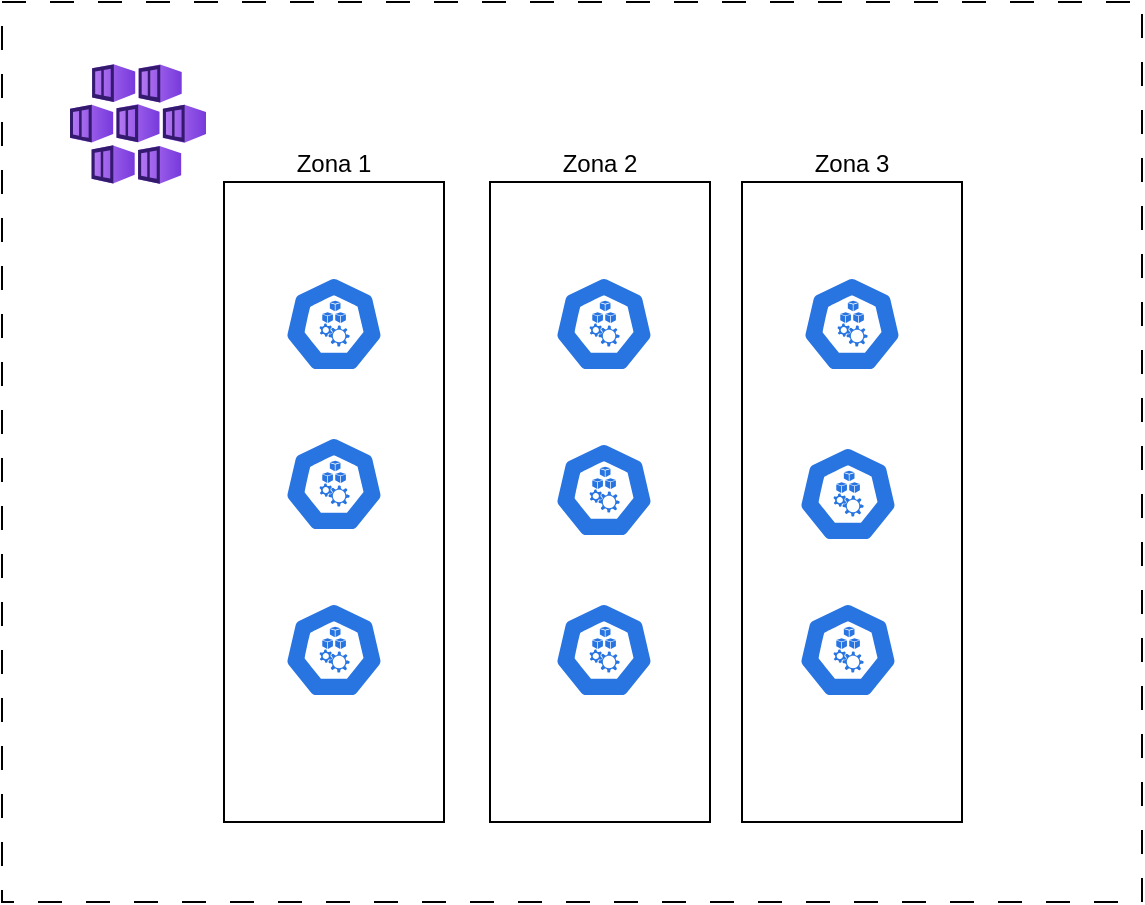 <mxfile>
    <diagram id="Q_5o5M1cC_mY7Aij3M9h" name="AKS Availability Zones">
        <mxGraphModel dx="913" dy="633" grid="1" gridSize="10" guides="1" tooltips="1" connect="1" arrows="1" fold="1" page="1" pageScale="1" pageWidth="827" pageHeight="1169" math="0" shadow="0">
            <root>
                <mxCell id="0"/>
                <mxCell id="1" parent="0"/>
                <mxCell id="13" value="" style="rounded=0;whiteSpace=wrap;html=1;labelPosition=center;verticalLabelPosition=top;align=center;verticalAlign=bottom;dashed=1;dashPattern=12 12;" parent="1" vertex="1">
                    <mxGeometry x="80" y="150" width="570" height="450" as="geometry"/>
                </mxCell>
                <mxCell id="2" value="Zona 1" style="rounded=0;whiteSpace=wrap;html=1;labelPosition=center;verticalLabelPosition=top;align=center;verticalAlign=bottom;" parent="1" vertex="1">
                    <mxGeometry x="191" y="240" width="110" height="320" as="geometry"/>
                </mxCell>
                <mxCell id="3" value="Zona 2" style="rounded=0;whiteSpace=wrap;html=1;labelPosition=center;verticalLabelPosition=top;align=center;verticalAlign=bottom;" parent="1" vertex="1">
                    <mxGeometry x="324" y="240" width="110" height="320" as="geometry"/>
                </mxCell>
                <mxCell id="4" value="Zona 3" style="rounded=0;whiteSpace=wrap;html=1;labelPosition=center;verticalLabelPosition=top;align=center;verticalAlign=bottom;" parent="1" vertex="1">
                    <mxGeometry x="450" y="240" width="110" height="320" as="geometry"/>
                </mxCell>
                <mxCell id="5" value="" style="sketch=0;html=1;dashed=0;whitespace=wrap;fillColor=#2875E2;strokeColor=#ffffff;points=[[0.005,0.63,0],[0.1,0.2,0],[0.9,0.2,0],[0.5,0,0],[0.995,0.63,0],[0.72,0.99,0],[0.5,1,0],[0.28,0.99,0]];verticalLabelPosition=bottom;align=center;verticalAlign=top;shape=mxgraph.kubernetes.icon;prIcon=node" parent="1" vertex="1">
                    <mxGeometry x="221" y="287" width="50" height="48" as="geometry"/>
                </mxCell>
                <mxCell id="6" value="" style="sketch=0;html=1;dashed=0;whitespace=wrap;fillColor=#2875E2;strokeColor=#ffffff;points=[[0.005,0.63,0],[0.1,0.2,0],[0.9,0.2,0],[0.5,0,0],[0.995,0.63,0],[0.72,0.99,0],[0.5,1,0],[0.28,0.99,0]];verticalLabelPosition=bottom;align=center;verticalAlign=top;shape=mxgraph.kubernetes.icon;prIcon=node" parent="1" vertex="1">
                    <mxGeometry x="356" y="287" width="50" height="48" as="geometry"/>
                </mxCell>
                <mxCell id="7" value="" style="sketch=0;html=1;dashed=0;whitespace=wrap;fillColor=#2875E2;strokeColor=#ffffff;points=[[0.005,0.63,0],[0.1,0.2,0],[0.9,0.2,0],[0.5,0,0],[0.995,0.63,0],[0.72,0.99,0],[0.5,1,0],[0.28,0.99,0]];verticalLabelPosition=bottom;align=center;verticalAlign=top;shape=mxgraph.kubernetes.icon;prIcon=node" parent="1" vertex="1">
                    <mxGeometry x="480" y="287" width="50" height="48" as="geometry"/>
                </mxCell>
                <mxCell id="8" value="" style="sketch=0;html=1;dashed=0;whitespace=wrap;fillColor=#2875E2;strokeColor=#ffffff;points=[[0.005,0.63,0],[0.1,0.2,0],[0.9,0.2,0],[0.5,0,0],[0.995,0.63,0],[0.72,0.99,0],[0.5,1,0],[0.28,0.99,0]];verticalLabelPosition=bottom;align=center;verticalAlign=top;shape=mxgraph.kubernetes.icon;prIcon=node" parent="1" vertex="1">
                    <mxGeometry x="221" y="367" width="50" height="48" as="geometry"/>
                </mxCell>
                <mxCell id="9" value="" style="sketch=0;html=1;dashed=0;whitespace=wrap;fillColor=#2875E2;strokeColor=#ffffff;points=[[0.005,0.63,0],[0.1,0.2,0],[0.9,0.2,0],[0.5,0,0],[0.995,0.63,0],[0.72,0.99,0],[0.5,1,0],[0.28,0.99,0]];verticalLabelPosition=bottom;align=center;verticalAlign=top;shape=mxgraph.kubernetes.icon;prIcon=node" parent="1" vertex="1">
                    <mxGeometry x="356" y="370" width="50" height="48" as="geometry"/>
                </mxCell>
                <mxCell id="10" value="" style="sketch=0;html=1;dashed=0;whitespace=wrap;fillColor=#2875E2;strokeColor=#ffffff;points=[[0.005,0.63,0],[0.1,0.2,0],[0.9,0.2,0],[0.5,0,0],[0.995,0.63,0],[0.72,0.99,0],[0.5,1,0],[0.28,0.99,0]];verticalLabelPosition=bottom;align=center;verticalAlign=top;shape=mxgraph.kubernetes.icon;prIcon=node" parent="1" vertex="1">
                    <mxGeometry x="478" y="372" width="50" height="48" as="geometry"/>
                </mxCell>
                <mxCell id="12" value="" style="aspect=fixed;html=1;points=[];align=center;image;fontSize=12;image=img/lib/azure2/containers/Kubernetes_Services.svg;" parent="1" vertex="1">
                    <mxGeometry x="114" y="181" width="68" height="60" as="geometry"/>
                </mxCell>
                <mxCell id="14" value="" style="sketch=0;html=1;dashed=0;whitespace=wrap;fillColor=#2875E2;strokeColor=#ffffff;points=[[0.005,0.63,0],[0.1,0.2,0],[0.9,0.2,0],[0.5,0,0],[0.995,0.63,0],[0.72,0.99,0],[0.5,1,0],[0.28,0.99,0]];verticalLabelPosition=bottom;align=center;verticalAlign=top;shape=mxgraph.kubernetes.icon;prIcon=node" parent="1" vertex="1">
                    <mxGeometry x="221" y="450" width="50" height="48" as="geometry"/>
                </mxCell>
                <mxCell id="15" value="" style="sketch=0;html=1;dashed=0;whitespace=wrap;fillColor=#2875E2;strokeColor=#ffffff;points=[[0.005,0.63,0],[0.1,0.2,0],[0.9,0.2,0],[0.5,0,0],[0.995,0.63,0],[0.72,0.99,0],[0.5,1,0],[0.28,0.99,0]];verticalLabelPosition=bottom;align=center;verticalAlign=top;shape=mxgraph.kubernetes.icon;prIcon=node" parent="1" vertex="1">
                    <mxGeometry x="356" y="450" width="50" height="48" as="geometry"/>
                </mxCell>
                <mxCell id="16" value="" style="sketch=0;html=1;dashed=0;whitespace=wrap;fillColor=#2875E2;strokeColor=#ffffff;points=[[0.005,0.63,0],[0.1,0.2,0],[0.9,0.2,0],[0.5,0,0],[0.995,0.63,0],[0.72,0.99,0],[0.5,1,0],[0.28,0.99,0]];verticalLabelPosition=bottom;align=center;verticalAlign=top;shape=mxgraph.kubernetes.icon;prIcon=node" parent="1" vertex="1">
                    <mxGeometry x="478" y="450" width="50" height="48" as="geometry"/>
                </mxCell>
            </root>
        </mxGraphModel>
    </diagram>
    <diagram id="mgJR1D4DPY0JW5YdmrRz" name="Conceitos">
        <mxGraphModel dx="913" dy="633" grid="1" gridSize="10" guides="1" tooltips="1" connect="1" arrows="1" fold="1" page="1" pageScale="1" pageWidth="827" pageHeight="1169" math="0" shadow="0">
            <root>
                <mxCell id="0"/>
                <mxCell id="1" parent="0"/>
                <mxCell id="_m37bLRw9rDDS3Zb8e_h-1" value="Pool" style="rounded=1;whiteSpace=wrap;labelPosition=center;verticalLabelPosition=top;align=center;verticalAlign=bottom;fontStyle=1;dashed=1;" vertex="1" parent="1">
                    <mxGeometry x="50" y="140" width="650" height="440" as="geometry"/>
                </mxCell>
                <mxCell id="_m37bLRw9rDDS3Zb8e_h-12" value="Node" style="rounded=1;whiteSpace=wrap;labelPosition=center;verticalLabelPosition=top;align=center;verticalAlign=bottom;fontStyle=1;dashed=1;" vertex="1" parent="1">
                    <mxGeometry x="385" y="200" width="295" height="230" as="geometry"/>
                </mxCell>
                <mxCell id="_m37bLRw9rDDS3Zb8e_h-3" value="Node" style="rounded=1;whiteSpace=wrap;labelPosition=center;verticalLabelPosition=top;align=center;verticalAlign=bottom;fontStyle=1;dashed=1;" vertex="1" parent="1">
                    <mxGeometry x="64" y="190" width="310" height="240" as="geometry"/>
                </mxCell>
                <mxCell id="_m37bLRw9rDDS3Zb8e_h-4" value="" style="sketch=0;aspect=fixed;html=1;points=[];align=center;image;fontSize=12;image=img/lib/mscae/Virtual_Machine.svg;dashed=1;fontColor=#E6E6E6;" vertex="1" parent="1">
                    <mxGeometry x="294" y="170" width="50" height="46" as="geometry"/>
                </mxCell>
                <mxCell id="_m37bLRw9rDDS3Zb8e_h-5" value="Deployment (YAML)" style="rounded=1;whiteSpace=wrap;labelPosition=center;verticalLabelPosition=top;align=center;verticalAlign=bottom;fontStyle=1;dashed=1;" vertex="1" parent="1">
                    <mxGeometry x="78" y="230" width="276" height="180" as="geometry"/>
                </mxCell>
                <mxCell id="_m37bLRw9rDDS3Zb8e_h-6" value="Pod" style="rounded=1;whiteSpace=wrap;labelPosition=center;verticalLabelPosition=top;align=center;verticalAlign=bottom;fontStyle=1;dashed=1;" vertex="1" parent="1">
                    <mxGeometry x="88" y="260" width="116" height="130" as="geometry"/>
                </mxCell>
                <mxCell id="_m37bLRw9rDDS3Zb8e_h-7" value="Pod" style="rounded=1;whiteSpace=wrap;labelPosition=center;verticalLabelPosition=top;align=center;verticalAlign=bottom;fontStyle=1;dashed=1;" vertex="1" parent="1">
                    <mxGeometry x="214" y="260" width="116" height="130" as="geometry"/>
                </mxCell>
                <mxCell id="_m37bLRw9rDDS3Zb8e_h-8" value="" style="sketch=0;aspect=fixed;html=1;points=[];align=center;image;fontSize=12;image=img/lib/mscae/Virtual_Machine.svg;dashed=1;fontColor=#E6E6E6;" vertex="1" parent="1">
                    <mxGeometry x="606" y="170" width="50" height="46" as="geometry"/>
                </mxCell>
                <mxCell id="_m37bLRw9rDDS3Zb8e_h-9" value="Deployment (YAML)" style="rounded=1;whiteSpace=wrap;labelPosition=center;verticalLabelPosition=top;align=center;verticalAlign=bottom;fontStyle=1;dashed=1;" vertex="1" parent="1">
                    <mxGeometry x="393" y="230" width="276" height="180" as="geometry"/>
                </mxCell>
                <mxCell id="_m37bLRw9rDDS3Zb8e_h-10" value="Pod" style="rounded=1;whiteSpace=wrap;labelPosition=center;verticalLabelPosition=top;align=center;verticalAlign=bottom;fontStyle=1;dashed=1;" vertex="1" parent="1">
                    <mxGeometry x="403" y="260" width="116" height="130" as="geometry"/>
                </mxCell>
                <mxCell id="_m37bLRw9rDDS3Zb8e_h-11" value="Pod" style="rounded=1;whiteSpace=wrap;labelPosition=center;verticalLabelPosition=top;align=center;verticalAlign=bottom;fontStyle=1;dashed=1;" vertex="1" parent="1">
                    <mxGeometry x="529" y="260" width="116" height="130" as="geometry"/>
                </mxCell>
                <mxCell id="_m37bLRw9rDDS3Zb8e_h-17" value="" style="sketch=0;aspect=fixed;html=1;points=[];align=center;image;fontSize=12;image=img/lib/mscae/Container_Registries.svg;dashed=1;fontColor=#E6E6E6;" vertex="1" parent="1">
                    <mxGeometry x="420" y="300" width="50" height="43" as="geometry"/>
                </mxCell>
                <mxCell id="_m37bLRw9rDDS3Zb8e_h-19" value="Node" style="rounded=1;whiteSpace=wrap;labelPosition=center;verticalLabelPosition=middle;align=center;verticalAlign=middle;fontStyle=1;dashed=1;" vertex="1" parent="1">
                    <mxGeometry x="65" y="470" width="185" height="74" as="geometry"/>
                </mxCell>
                <mxCell id="_m37bLRw9rDDS3Zb8e_h-22" value="Node" style="rounded=1;whiteSpace=wrap;labelPosition=center;verticalLabelPosition=middle;align=center;verticalAlign=middle;fontStyle=1;dashed=1;" vertex="1" parent="1">
                    <mxGeometry x="280.5" y="470" width="185" height="74" as="geometry"/>
                </mxCell>
                <mxCell id="_m37bLRw9rDDS3Zb8e_h-23" value="Node" style="rounded=1;whiteSpace=wrap;labelPosition=center;verticalLabelPosition=middle;align=center;verticalAlign=middle;fontStyle=1;dashed=1;" vertex="1" parent="1">
                    <mxGeometry x="494.5" y="470" width="185" height="74" as="geometry"/>
                </mxCell>
                <mxCell id="_m37bLRw9rDDS3Zb8e_h-24" value="" style="sketch=0;aspect=fixed;html=1;points=[];align=center;image;fontSize=12;image=img/lib/mscae/Virtual_Machine.svg;dashed=1;fontColor=#E6E6E6;" vertex="1" parent="1">
                    <mxGeometry x="629.5" y="450" width="50" height="46" as="geometry"/>
                </mxCell>
                <mxCell id="_m37bLRw9rDDS3Zb8e_h-25" value="" style="sketch=0;aspect=fixed;html=1;points=[];align=center;image;fontSize=12;image=img/lib/mscae/Virtual_Machine.svg;dashed=1;fontColor=#E6E6E6;" vertex="1" parent="1">
                    <mxGeometry x="415.5" y="450" width="50" height="46" as="geometry"/>
                </mxCell>
                <mxCell id="_m37bLRw9rDDS3Zb8e_h-26" value="" style="sketch=0;aspect=fixed;html=1;points=[];align=center;image;fontSize=12;image=img/lib/mscae/Virtual_Machine.svg;dashed=1;fontColor=#E6E6E6;" vertex="1" parent="1">
                    <mxGeometry x="200" y="450" width="50" height="46" as="geometry"/>
                </mxCell>
                <mxCell id="_m37bLRw9rDDS3Zb8e_h-27" value="" style="sketch=0;aspect=fixed;html=1;points=[];align=center;image;fontSize=12;image=img/lib/mscae/Container_Registries.svg;dashed=1;fontColor=#E6E6E6;" vertex="1" parent="1">
                    <mxGeometry x="556" y="298.5" width="50" height="43" as="geometry"/>
                </mxCell>
                <mxCell id="_m37bLRw9rDDS3Zb8e_h-28" value="" style="sketch=0;aspect=fixed;html=1;points=[];align=center;image;fontSize=12;image=img/lib/mscae/Container_Registries.svg;dashed=1;fontColor=#E6E6E6;" vertex="1" parent="1">
                    <mxGeometry x="110" y="300" width="50" height="43" as="geometry"/>
                </mxCell>
                <mxCell id="_m37bLRw9rDDS3Zb8e_h-29" value="" style="sketch=0;aspect=fixed;html=1;points=[];align=center;image;fontSize=12;image=img/lib/mscae/Container_Registries.svg;dashed=1;fontColor=#E6E6E6;" vertex="1" parent="1">
                    <mxGeometry x="250" y="298.5" width="50" height="43" as="geometry"/>
                </mxCell>
            </root>
        </mxGraphModel>
    </diagram>
    <diagram id="tSh5hya_NhUMkSofplru" name="Page-3">
        <mxGraphModel dx="1816" dy="904" grid="1" gridSize="10" guides="1" tooltips="1" connect="1" arrows="1" fold="1" page="1" pageScale="1" pageWidth="827" pageHeight="1169" background="#ffffff" math="0" shadow="0">
            <root>
                <mxCell id="0"/>
                <mxCell id="1" parent="0"/>
                <mxCell id="3HN9BzeopEj7Dvdh-BHe-42" value="" style="rounded=0;whiteSpace=wrap;html=1;dashed=1;labelBackgroundColor=#E6E6E6;strokeColor=#666666;fillColor=#f5f5f5;fontColor=#333333;" vertex="1" parent="1">
                    <mxGeometry x="-300" y="40" width="890" height="580" as="geometry"/>
                </mxCell>
                <mxCell id="3HN9BzeopEj7Dvdh-BHe-19" value="" style="rounded=0;whiteSpace=wrap;html=1;dashed=1;labelBackgroundColor=none;strokeColor=#36393d;fillColor=#cce5ff;" vertex="1" parent="1">
                    <mxGeometry x="-202" y="401" width="170" height="160" as="geometry"/>
                </mxCell>
                <mxCell id="3HN9BzeopEj7Dvdh-BHe-18" value="" style="rounded=0;whiteSpace=wrap;html=1;dashed=1;labelBackgroundColor=none;strokeColor=#36393d;fillColor=#cce5ff;" vertex="1" parent="1">
                    <mxGeometry x="-75" y="170" width="145" height="150" as="geometry"/>
                </mxCell>
                <mxCell id="3HN9BzeopEj7Dvdh-BHe-20" value="Waf subnet" style="rounded=0;whiteSpace=wrap;html=1;dashed=1;labelBackgroundColor=none;strokeColor=#36393d;fillColor=#cce5ff;labelPosition=center;verticalLabelPosition=top;align=center;verticalAlign=bottom;" vertex="1" parent="1">
                    <mxGeometry x="-278" y="170" width="158" height="160" as="geometry"/>
                </mxCell>
                <mxCell id="O4g9k_3M9ItSghhZM2Jt-1" value="" style="rounded=0;whiteSpace=wrap;html=1;dashed=1;fillColor=#cce5ff;strokeColor=#36393d;" vertex="1" parent="1">
                    <mxGeometry x="111" y="100" width="470" height="490" as="geometry"/>
                </mxCell>
                <mxCell id="O4g9k_3M9ItSghhZM2Jt-4" value="" style="rounded=0;whiteSpace=wrap;html=1;dashed=1;fillColor=#cce5ff;strokeColor=#36393d;" vertex="1" parent="1">
                    <mxGeometry x="141" y="190" width="410" height="370" as="geometry"/>
                </mxCell>
                <mxCell id="3HN9BzeopEj7Dvdh-BHe-2" value="" style="rounded=0;whiteSpace=wrap;html=1;dashed=1;labelBackgroundColor=none;fillColor=#eeeeee;strokeColor=#36393d;" vertex="1" parent="1">
                    <mxGeometry x="241" y="230" width="300" height="210" as="geometry"/>
                </mxCell>
                <mxCell id="O4g9k_3M9ItSghhZM2Jt-2" value="Azure Kubernates Services" style="aspect=fixed;html=1;points=[];align=left;image;fontSize=12;image=img/lib/azure2/compute/Kubernetes_Services.svg;dashed=1;fontColor=#000000;labelBackgroundColor=none;labelPosition=right;verticalLabelPosition=middle;verticalAlign=middle;fontStyle=1" vertex="1" parent="1">
                    <mxGeometry x="131" y="116" width="68" height="60" as="geometry"/>
                </mxCell>
                <mxCell id="O4g9k_3M9ItSghhZM2Jt-3" value="Ingress" style="sketch=0;html=1;dashed=0;whitespace=wrap;fillColor=#2875E2;strokeColor=#ffffff;points=[[0.005,0.63,0],[0.1,0.2,0],[0.9,0.2,0],[0.5,0,0],[0.995,0.63,0],[0.72,0.99,0],[0.5,1,0],[0.28,0.99,0]];verticalLabelPosition=bottom;align=center;verticalAlign=top;shape=mxgraph.kubernetes.icon;prIcon=ing;fontColor=#000000;" vertex="1" parent="1">
                    <mxGeometry x="182" y="328" width="50" height="48" as="geometry"/>
                </mxCell>
                <mxCell id="O4g9k_3M9ItSghhZM2Jt-5" value="" style="sketch=0;html=1;dashed=0;whitespace=wrap;fillColor=#2875E2;strokeColor=#ffffff;points=[[0.005,0.63,0],[0.1,0.2,0],[0.9,0.2,0],[0.5,0,0],[0.995,0.63,0],[0.72,0.99,0],[0.5,1,0],[0.28,0.99,0]];verticalLabelPosition=bottom;align=center;verticalAlign=top;shape=mxgraph.kubernetes.icon;prIcon=pod;fontColor=#000000;" vertex="1" parent="1">
                    <mxGeometry x="291" y="376" width="50" height="48" as="geometry"/>
                </mxCell>
                <mxCell id="O4g9k_3M9ItSghhZM2Jt-6" value="" style="sketch=0;html=1;dashed=0;whitespace=wrap;fillColor=#2875E2;strokeColor=#ffffff;points=[[0.005,0.63,0],[0.1,0.2,0],[0.9,0.2,0],[0.5,0,0],[0.995,0.63,0],[0.72,0.99,0],[0.5,1,0],[0.28,0.99,0]];verticalLabelPosition=bottom;align=center;verticalAlign=top;shape=mxgraph.kubernetes.icon;prIcon=pod;fontColor=#000000;" vertex="1" parent="1">
                    <mxGeometry x="380.5" y="376" width="50" height="48" as="geometry"/>
                </mxCell>
                <mxCell id="O4g9k_3M9ItSghhZM2Jt-7" value="" style="sketch=0;html=1;dashed=0;whitespace=wrap;fillColor=#2875E2;strokeColor=#ffffff;points=[[0.005,0.63,0],[0.1,0.2,0],[0.9,0.2,0],[0.5,0,0],[0.995,0.63,0],[0.72,0.99,0],[0.5,1,0],[0.28,0.99,0]];verticalLabelPosition=bottom;align=center;verticalAlign=top;shape=mxgraph.kubernetes.icon;prIcon=pod;fontColor=#000000;" vertex="1" parent="1">
                    <mxGeometry x="464" y="376" width="50" height="48" as="geometry"/>
                </mxCell>
                <mxCell id="O4g9k_3M9ItSghhZM2Jt-13" style="edgeStyle=none;html=1;entryX=0.5;entryY=0;entryDx=0;entryDy=0;entryPerimeter=0;fontColor=#E6E6E6;" edge="1" parent="1" source="O4g9k_3M9ItSghhZM2Jt-8" target="O4g9k_3M9ItSghhZM2Jt-5">
                    <mxGeometry relative="1" as="geometry"/>
                </mxCell>
                <mxCell id="O4g9k_3M9ItSghhZM2Jt-8" value="services" style="sketch=0;html=1;dashed=0;whitespace=wrap;fillColor=#2875E2;strokeColor=#ffffff;points=[[0.005,0.63,0],[0.1,0.2,0],[0.9,0.2,0],[0.5,0,0],[0.995,0.63,0],[0.72,0.99,0],[0.5,1,0],[0.28,0.99,0]];verticalLabelPosition=bottom;align=center;verticalAlign=top;shape=mxgraph.kubernetes.icon;prIcon=svc;fontColor=#000000;" vertex="1" parent="1">
                    <mxGeometry x="291" y="307" width="50" height="48" as="geometry"/>
                </mxCell>
                <mxCell id="O4g9k_3M9ItSghhZM2Jt-12" style="edgeStyle=none;html=1;entryX=0.544;entryY=0.155;entryDx=0;entryDy=0;entryPerimeter=0;fontColor=#E6E6E6;" edge="1" parent="1" source="O4g9k_3M9ItSghhZM2Jt-9" target="O4g9k_3M9ItSghhZM2Jt-6">
                    <mxGeometry relative="1" as="geometry"/>
                </mxCell>
                <mxCell id="O4g9k_3M9ItSghhZM2Jt-9" value="services" style="sketch=0;html=1;dashed=0;whitespace=wrap;fillColor=#2875E2;strokeColor=#ffffff;points=[[0.005,0.63,0],[0.1,0.2,0],[0.9,0.2,0],[0.5,0,0],[0.995,0.63,0],[0.72,0.99,0],[0.5,1,0],[0.28,0.99,0]];verticalLabelPosition=bottom;align=center;verticalAlign=top;shape=mxgraph.kubernetes.icon;prIcon=svc;fontColor=#000000;" vertex="1" parent="1">
                    <mxGeometry x="380" y="308" width="50" height="48" as="geometry"/>
                </mxCell>
                <mxCell id="O4g9k_3M9ItSghhZM2Jt-11" style="edgeStyle=none;html=1;fontColor=#E6E6E6;" edge="1" parent="1" source="O4g9k_3M9ItSghhZM2Jt-10">
                    <mxGeometry relative="1" as="geometry">
                        <mxPoint x="496" y="376" as="targetPoint"/>
                    </mxGeometry>
                </mxCell>
                <mxCell id="3HN9BzeopEj7Dvdh-BHe-5" style="edgeStyle=none;html=1;fontColor=#000000;" edge="1" parent="1" source="O4g9k_3M9ItSghhZM2Jt-10" target="O4g9k_3M9ItSghhZM2Jt-7">
                    <mxGeometry relative="1" as="geometry"/>
                </mxCell>
                <mxCell id="O4g9k_3M9ItSghhZM2Jt-10" value="services" style="sketch=0;html=1;dashed=0;whitespace=wrap;fillColor=#2875E2;strokeColor=#ffffff;points=[[0.005,0.63,0],[0.1,0.2,0],[0.9,0.2,0],[0.5,0,0],[0.995,0.63,0],[0.72,0.99,0],[0.5,1,0],[0.28,0.99,0]];verticalLabelPosition=bottom;align=center;verticalAlign=top;shape=mxgraph.kubernetes.icon;prIcon=svc;fontColor=#000000;" vertex="1" parent="1">
                    <mxGeometry x="462" y="308" width="50" height="48" as="geometry"/>
                </mxCell>
                <mxCell id="3HN9BzeopEj7Dvdh-BHe-29" style="edgeStyle=none;html=1;entryX=1.026;entryY=0.525;entryDx=0;entryDy=0;entryPerimeter=0;strokeColor=#000000;fontColor=#000000;" edge="1" parent="1" source="O4g9k_3M9ItSghhZM2Jt-14" target="3HN9BzeopEj7Dvdh-BHe-28">
                    <mxGeometry relative="1" as="geometry"/>
                </mxCell>
                <mxCell id="O4g9k_3M9ItSghhZM2Jt-14" value="Egresses" style="sketch=0;html=1;dashed=0;whitespace=wrap;fillColor=#2875E2;strokeColor=#ffffff;points=[[0.005,0.63,0],[0.1,0.2,0],[0.9,0.2,0],[0.5,0,0],[0.995,0.63,0],[0.72,0.99,0],[0.5,1,0],[0.28,0.99,0]];verticalLabelPosition=bottom;align=center;verticalAlign=top;shape=mxgraph.kubernetes.icon;prIcon=ing;fontColor=#000000;" vertex="1" parent="1">
                    <mxGeometry x="182" y="465" width="50" height="48" as="geometry"/>
                </mxCell>
                <mxCell id="3HN9BzeopEj7Dvdh-BHe-1" value="Namespace" style="sketch=0;html=1;dashed=0;whitespace=wrap;fillColor=#2875E2;strokeColor=#ffffff;points=[[0.005,0.63,0],[0.1,0.2,0],[0.9,0.2,0],[0.5,0,0],[0.995,0.63,0],[0.72,0.99,0],[0.5,1,0],[0.28,0.99,0]];verticalLabelPosition=bottom;align=center;verticalAlign=top;shape=mxgraph.kubernetes.icon;prIcon=ns;fontColor=#000000;" vertex="1" parent="1">
                    <mxGeometry x="214" y="199" width="50" height="48" as="geometry"/>
                </mxCell>
                <mxCell id="3HN9BzeopEj7Dvdh-BHe-3" value="" style="rounded=0;whiteSpace=wrap;html=1;dashed=1;labelBackgroundColor=none;fillColor=#f5f5f5;strokeColor=#666666;fontColor=#333333;" vertex="1" parent="1">
                    <mxGeometry x="630" y="80" width="100" height="510" as="geometry"/>
                </mxCell>
                <mxCell id="3HN9BzeopEj7Dvdh-BHe-4" value="Deployment" style="sketch=0;html=1;dashed=0;whitespace=wrap;fillColor=#2875E2;strokeColor=#ffffff;points=[[0.005,0.63,0],[0.1,0.2,0],[0.9,0.2,0],[0.5,0,0],[0.995,0.63,0],[0.72,0.99,0],[0.5,1,0],[0.28,0.99,0]];verticalLabelPosition=bottom;align=center;verticalAlign=top;shape=mxgraph.kubernetes.icon;prIcon=deploy;labelBackgroundColor=none;fontColor=#000000;" vertex="1" parent="1">
                    <mxGeometry x="381" y="236" width="50" height="48" as="geometry"/>
                </mxCell>
                <mxCell id="3HN9BzeopEj7Dvdh-BHe-6" value="" style="sketch=0;html=1;dashed=0;whitespace=wrap;fillColor=#2875E2;strokeColor=#ffffff;points=[[0.005,0.63,0],[0.1,0.2,0],[0.9,0.2,0],[0.5,0,0],[0.995,0.63,0],[0.72,0.99,0],[0.5,1,0],[0.28,0.99,0]];verticalLabelPosition=bottom;align=center;verticalAlign=top;shape=mxgraph.kubernetes.icon;prIcon=vol;labelBackgroundColor=none;fontColor=#000000;" vertex="1" parent="1">
                    <mxGeometry x="464" y="236" width="50" height="48" as="geometry"/>
                </mxCell>
                <mxCell id="3HN9BzeopEj7Dvdh-BHe-39" style="html=1;strokeColor=#000000;fontColor=#000000;startArrow=classic;startFill=1;" edge="1" parent="1">
                    <mxGeometry relative="1" as="geometry">
                        <mxPoint x="630" y="198" as="sourcePoint"/>
                        <mxPoint x="590" y="198" as="targetPoint"/>
                    </mxGeometry>
                </mxCell>
                <mxCell id="3HN9BzeopEj7Dvdh-BHe-7" value="" style="aspect=fixed;html=1;points=[];align=center;image;fontSize=12;image=img/lib/azure2/databases/Azure_Database_PostgreSQL_Server.svg;dashed=1;labelBackgroundColor=none;strokeColor=#000000;fontColor=#000000;" vertex="1" parent="1">
                    <mxGeometry x="648" y="166" width="48" height="64" as="geometry"/>
                </mxCell>
                <mxCell id="3HN9BzeopEj7Dvdh-BHe-37" style="html=1;strokeColor=#000000;fontColor=#000000;exitX=0.013;exitY=0.558;exitDx=0;exitDy=0;exitPerimeter=0;startArrow=classic;startFill=1;edgeStyle=orthogonalEdgeStyle;" edge="1" parent="1" source="3HN9BzeopEj7Dvdh-BHe-3" target="O4g9k_3M9ItSghhZM2Jt-1">
                    <mxGeometry relative="1" as="geometry"/>
                </mxCell>
                <mxCell id="3HN9BzeopEj7Dvdh-BHe-8" value="" style="aspect=fixed;html=1;points=[];align=center;image;fontSize=12;image=img/lib/azure2/databases/Azure_Cosmos_DB.svg;dashed=1;labelBackgroundColor=none;strokeColor=#000000;fontColor=#000000;" vertex="1" parent="1">
                    <mxGeometry x="642" y="343" width="64" height="64" as="geometry"/>
                </mxCell>
                <mxCell id="3HN9BzeopEj7Dvdh-BHe-35" style="edgeStyle=orthogonalEdgeStyle;html=1;entryX=1.015;entryY=0.861;entryDx=0;entryDy=0;entryPerimeter=0;strokeColor=none;fontColor=#000000;shape=link;" edge="1" parent="1" source="3HN9BzeopEj7Dvdh-BHe-9" target="O4g9k_3M9ItSghhZM2Jt-4">
                    <mxGeometry relative="1" as="geometry"/>
                </mxCell>
                <mxCell id="3HN9BzeopEj7Dvdh-BHe-36" style="edgeStyle=orthogonalEdgeStyle;html=1;strokeColor=#000000;fontColor=#000000;startArrow=classic;startFill=1;exitX=-0.021;exitY=0.8;exitDx=0;exitDy=0;exitPerimeter=0;" edge="1" parent="1" source="3HN9BzeopEj7Dvdh-BHe-3">
                    <mxGeometry relative="1" as="geometry">
                        <mxPoint x="590" y="490" as="targetPoint"/>
                    </mxGeometry>
                </mxCell>
                <mxCell id="3HN9BzeopEj7Dvdh-BHe-9" value="" style="aspect=fixed;html=1;points=[];align=center;image;fontSize=12;image=img/lib/azure2/management_governance/Monitor.svg;dashed=1;labelBackgroundColor=none;strokeColor=#000000;fontColor=#000000;" vertex="1" parent="1">
                    <mxGeometry x="648" y="449" width="64" height="64" as="geometry"/>
                </mxCell>
                <mxCell id="3HN9BzeopEj7Dvdh-BHe-38" style="html=1;entryX=1;entryY=0.397;entryDx=0;entryDy=0;entryPerimeter=0;strokeColor=#000000;fontColor=#000000;startArrow=classic;startFill=1;edgeStyle=orthogonalEdgeStyle;" edge="1" parent="1" source="3HN9BzeopEj7Dvdh-BHe-10" target="O4g9k_3M9ItSghhZM2Jt-1">
                    <mxGeometry relative="1" as="geometry"/>
                </mxCell>
                <mxCell id="3HN9BzeopEj7Dvdh-BHe-10" value="" style="aspect=fixed;html=1;points=[];align=center;image;fontSize=12;image=img/lib/azure2/ai_machine_learning/Cognitive_Services.svg;dashed=1;labelBackgroundColor=none;strokeColor=#000000;fontColor=#000000;" vertex="1" parent="1">
                    <mxGeometry x="638" y="260" width="68" height="48" as="geometry"/>
                </mxCell>
                <mxCell id="3HN9BzeopEj7Dvdh-BHe-11" value="" style="aspect=fixed;html=1;points=[];align=center;image;fontSize=12;image=img/lib/azure2/containers/Container_Registries.svg;dashed=1;labelBackgroundColor=none;strokeColor=#000000;fontColor=#000000;" vertex="1" parent="1">
                    <mxGeometry x="341" y="663.5" width="68" height="61" as="geometry"/>
                </mxCell>
                <mxCell id="3HN9BzeopEj7Dvdh-BHe-33" style="edgeStyle=orthogonalEdgeStyle;html=1;strokeColor=#000000;fontColor=#000000;" edge="1" parent="1" source="3HN9BzeopEj7Dvdh-BHe-12" target="3HN9BzeopEj7Dvdh-BHe-11">
                    <mxGeometry relative="1" as="geometry"/>
                </mxCell>
                <mxCell id="3HN9BzeopEj7Dvdh-BHe-34" style="edgeStyle=orthogonalEdgeStyle;html=1;strokeColor=#000000;fontColor=#000000;" edge="1" parent="1" target="O4g9k_3M9ItSghhZM2Jt-4">
                    <mxGeometry relative="1" as="geometry">
                        <mxPoint x="149" y="636.5" as="sourcePoint"/>
                    </mxGeometry>
                </mxCell>
                <mxCell id="3HN9BzeopEj7Dvdh-BHe-12" value="" style="aspect=fixed;html=1;points=[];align=center;image;fontSize=12;image=img/lib/azure2/security/Security_Center.svg;dashed=1;labelBackgroundColor=none;strokeColor=#000000;fontColor=#000000;" vertex="1" parent="1">
                    <mxGeometry x="131" y="660" width="56.0" height="68" as="geometry"/>
                </mxCell>
                <mxCell id="3HN9BzeopEj7Dvdh-BHe-14" style="edgeStyle=none;html=1;fontColor=#000000;" edge="1" parent="1" source="3HN9BzeopEj7Dvdh-BHe-13" target="3HN9BzeopEj7Dvdh-BHe-11">
                    <mxGeometry relative="1" as="geometry"/>
                </mxCell>
                <mxCell id="3HN9BzeopEj7Dvdh-BHe-30" style="edgeStyle=orthogonalEdgeStyle;html=1;strokeColor=#000000;fontColor=#000000;" edge="1" parent="1" source="3HN9BzeopEj7Dvdh-BHe-13" target="3HN9BzeopEj7Dvdh-BHe-11">
                    <mxGeometry relative="1" as="geometry"/>
                </mxCell>
                <mxCell id="3HN9BzeopEj7Dvdh-BHe-31" style="edgeStyle=orthogonalEdgeStyle;html=1;strokeColor=#000000;fontColor=#000000;" edge="1" parent="1" source="3HN9BzeopEj7Dvdh-BHe-13" target="3HN9BzeopEj7Dvdh-BHe-15">
                    <mxGeometry relative="1" as="geometry"/>
                </mxCell>
                <mxCell id="3HN9BzeopEj7Dvdh-BHe-13" value="" style="sketch=0;aspect=fixed;html=1;points=[];align=center;image;fontSize=12;image=img/lib/mscae/Azure_Pipelines.svg;dashed=1;labelBackgroundColor=none;strokeColor=#000000;fontColor=#000000;" vertex="1" parent="1">
                    <mxGeometry x="350" y="783.5" width="50" height="50" as="geometry"/>
                </mxCell>
                <mxCell id="3HN9BzeopEj7Dvdh-BHe-16" style="edgeStyle=none;html=1;fontColor=#000000;" edge="1" parent="1" source="3HN9BzeopEj7Dvdh-BHe-15" target="3HN9BzeopEj7Dvdh-BHe-13">
                    <mxGeometry relative="1" as="geometry"/>
                </mxCell>
                <mxCell id="3HN9BzeopEj7Dvdh-BHe-15" value="" style="sketch=0;aspect=fixed;html=1;points=[];align=center;image;fontSize=12;image=img/lib/mscae/Azure_Repos.svg;dashed=1;labelBackgroundColor=none;strokeColor=#000000;fontColor=#000000;" vertex="1" parent="1">
                    <mxGeometry x="248" y="783.5" width="45" height="50" as="geometry"/>
                </mxCell>
                <mxCell id="3HN9BzeopEj7Dvdh-BHe-32" style="edgeStyle=orthogonalEdgeStyle;html=1;entryX=-0.067;entryY=0.5;entryDx=0;entryDy=0;entryPerimeter=0;strokeColor=#000000;fontColor=#000000;" edge="1" parent="1" source="3HN9BzeopEj7Dvdh-BHe-17" target="3HN9BzeopEj7Dvdh-BHe-15">
                    <mxGeometry relative="1" as="geometry"/>
                </mxCell>
                <mxCell id="3HN9BzeopEj7Dvdh-BHe-17" value="Dev" style="sketch=0;aspect=fixed;html=1;points=[];align=center;image;fontSize=12;image=img/lib/mscae/VirtualMachineWindows.svg;dashed=1;labelBackgroundColor=none;strokeColor=#000000;fontColor=#E6E6E6;" vertex="1" parent="1">
                    <mxGeometry x="141" y="785.5" width="50" height="46" as="geometry"/>
                </mxCell>
                <mxCell id="3HN9BzeopEj7Dvdh-BHe-27" style="edgeStyle=orthogonalEdgeStyle;html=1;entryX=0.005;entryY=0.63;entryDx=0;entryDy=0;entryPerimeter=0;strokeColor=#000000;fontColor=#000000;exitX=1.017;exitY=0.495;exitDx=0;exitDy=0;exitPerimeter=0;" edge="1" parent="1" source="3HN9BzeopEj7Dvdh-BHe-21" target="O4g9k_3M9ItSghhZM2Jt-3">
                    <mxGeometry relative="1" as="geometry">
                        <Array as="points">
                            <mxPoint x="140" y="247"/>
                            <mxPoint x="140" y="358"/>
                            <mxPoint x="190" y="358"/>
                        </Array>
                    </mxGeometry>
                </mxCell>
                <mxCell id="3HN9BzeopEj7Dvdh-BHe-26" value="" style="edgeStyle=none;html=1;strokeColor=#000000;fontColor=#000000;" edge="1" parent="1" source="3HN9BzeopEj7Dvdh-BHe-22" target="3HN9BzeopEj7Dvdh-BHe-21">
                    <mxGeometry relative="1" as="geometry"/>
                </mxCell>
                <mxCell id="3HN9BzeopEj7Dvdh-BHe-21" value="Load Balance" style="sketch=0;aspect=fixed;html=1;points=[];align=center;image;fontSize=12;image=img/lib/mscae/Load_Balancer_feature.svg;dashed=1;labelBackgroundColor=none;strokeColor=#000000;fontColor=#000000;fontStyle=1" vertex="1" parent="1">
                    <mxGeometry x="-32" y="214" width="67" height="67" as="geometry"/>
                </mxCell>
                <mxCell id="3HN9BzeopEj7Dvdh-BHe-22" value="App Gateway" style="sketch=0;aspect=fixed;html=1;points=[];align=center;image;fontSize=12;image=img/lib/mscae/Application_Gateway.svg;dashed=1;labelBackgroundColor=none;strokeColor=#000000;fontColor=#000000;fontStyle=1" vertex="1" parent="1">
                    <mxGeometry x="-230" y="211.5" width="70.5" height="70.5" as="geometry"/>
                </mxCell>
                <mxCell id="3HN9BzeopEj7Dvdh-BHe-28" value="" style="sketch=0;aspect=fixed;html=1;points=[];align=center;image;fontSize=12;image=img/lib/mscae/Azure_Firewall.svg;dashed=1;labelBackgroundColor=#E6E6E6;strokeColor=#000000;fontColor=#000000;imageBorder=default;" vertex="1" parent="1">
                    <mxGeometry x="-168.75" y="430" width="100" height="100" as="geometry"/>
                </mxCell>
                <mxCell id="3HN9BzeopEj7Dvdh-BHe-43" value="" style="verticalLabelPosition=bottom;html=1;verticalAlign=top;align=center;strokeColor=none;fillColor=#00BEF2;shape=mxgraph.azure.virtual_network;pointerEvents=1;dashed=1;labelBackgroundColor=#E6E6E6;fontColor=#000000;" vertex="1" parent="1">
                    <mxGeometry x="531" y="50" width="50" height="27.5" as="geometry"/>
                </mxCell>
                <mxCell id="3HN9BzeopEj7Dvdh-BHe-45" style="edgeStyle=orthogonalEdgeStyle;html=1;entryX=0.87;entryY=1;entryDx=0;entryDy=0;entryPerimeter=0;strokeColor=#000000;fontColor=#666666;startArrow=classic;startFill=1;" edge="1" parent="1" source="3HN9BzeopEj7Dvdh-BHe-44" target="O4g9k_3M9ItSghhZM2Jt-1">
                    <mxGeometry relative="1" as="geometry"/>
                </mxCell>
                <mxCell id="3HN9BzeopEj7Dvdh-BHe-44" value="" style="aspect=fixed;html=1;points=[];align=center;image;fontSize=12;image=img/lib/azure2/identity/Azure_Active_Directory.svg;dashed=1;labelBackgroundColor=#E6E6E6;strokeColor=#000000;fontColor=#666666;" vertex="1" parent="1">
                    <mxGeometry x="500" y="700" width="70" height="64" as="geometry"/>
                </mxCell>
            </root>
        </mxGraphModel>
    </diagram>
</mxfile>